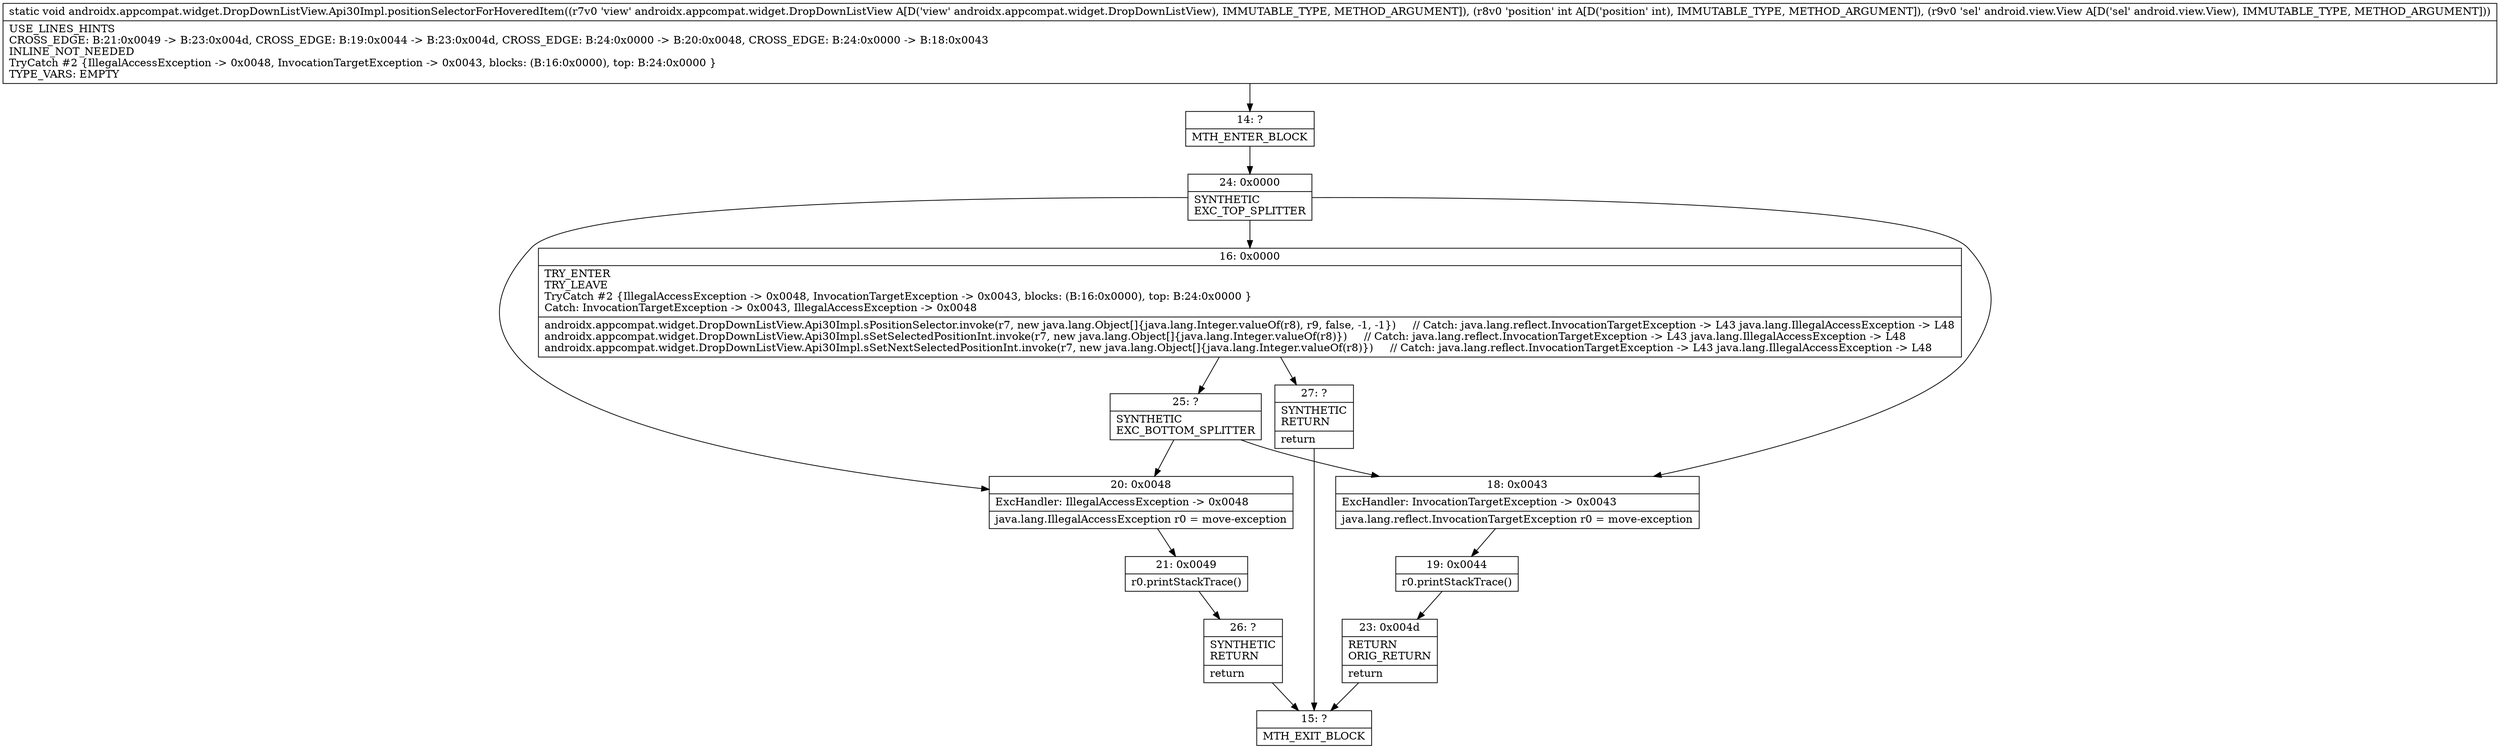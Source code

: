 digraph "CFG forandroidx.appcompat.widget.DropDownListView.Api30Impl.positionSelectorForHoveredItem(Landroidx\/appcompat\/widget\/DropDownListView;ILandroid\/view\/View;)V" {
Node_14 [shape=record,label="{14\:\ ?|MTH_ENTER_BLOCK\l}"];
Node_24 [shape=record,label="{24\:\ 0x0000|SYNTHETIC\lEXC_TOP_SPLITTER\l}"];
Node_16 [shape=record,label="{16\:\ 0x0000|TRY_ENTER\lTRY_LEAVE\lTryCatch #2 \{IllegalAccessException \-\> 0x0048, InvocationTargetException \-\> 0x0043, blocks: (B:16:0x0000), top: B:24:0x0000 \}\lCatch: InvocationTargetException \-\> 0x0043, IllegalAccessException \-\> 0x0048\l|androidx.appcompat.widget.DropDownListView.Api30Impl.sPositionSelector.invoke(r7, new java.lang.Object[]\{java.lang.Integer.valueOf(r8), r9, false, \-1, \-1\})     \/\/ Catch: java.lang.reflect.InvocationTargetException \-\> L43 java.lang.IllegalAccessException \-\> L48\landroidx.appcompat.widget.DropDownListView.Api30Impl.sSetSelectedPositionInt.invoke(r7, new java.lang.Object[]\{java.lang.Integer.valueOf(r8)\})     \/\/ Catch: java.lang.reflect.InvocationTargetException \-\> L43 java.lang.IllegalAccessException \-\> L48\landroidx.appcompat.widget.DropDownListView.Api30Impl.sSetNextSelectedPositionInt.invoke(r7, new java.lang.Object[]\{java.lang.Integer.valueOf(r8)\})     \/\/ Catch: java.lang.reflect.InvocationTargetException \-\> L43 java.lang.IllegalAccessException \-\> L48\l}"];
Node_25 [shape=record,label="{25\:\ ?|SYNTHETIC\lEXC_BOTTOM_SPLITTER\l}"];
Node_27 [shape=record,label="{27\:\ ?|SYNTHETIC\lRETURN\l|return\l}"];
Node_15 [shape=record,label="{15\:\ ?|MTH_EXIT_BLOCK\l}"];
Node_20 [shape=record,label="{20\:\ 0x0048|ExcHandler: IllegalAccessException \-\> 0x0048\l|java.lang.IllegalAccessException r0 = move\-exception\l}"];
Node_21 [shape=record,label="{21\:\ 0x0049|r0.printStackTrace()\l}"];
Node_26 [shape=record,label="{26\:\ ?|SYNTHETIC\lRETURN\l|return\l}"];
Node_18 [shape=record,label="{18\:\ 0x0043|ExcHandler: InvocationTargetException \-\> 0x0043\l|java.lang.reflect.InvocationTargetException r0 = move\-exception\l}"];
Node_19 [shape=record,label="{19\:\ 0x0044|r0.printStackTrace()\l}"];
Node_23 [shape=record,label="{23\:\ 0x004d|RETURN\lORIG_RETURN\l|return\l}"];
MethodNode[shape=record,label="{static void androidx.appcompat.widget.DropDownListView.Api30Impl.positionSelectorForHoveredItem((r7v0 'view' androidx.appcompat.widget.DropDownListView A[D('view' androidx.appcompat.widget.DropDownListView), IMMUTABLE_TYPE, METHOD_ARGUMENT]), (r8v0 'position' int A[D('position' int), IMMUTABLE_TYPE, METHOD_ARGUMENT]), (r9v0 'sel' android.view.View A[D('sel' android.view.View), IMMUTABLE_TYPE, METHOD_ARGUMENT]))  | USE_LINES_HINTS\lCROSS_EDGE: B:21:0x0049 \-\> B:23:0x004d, CROSS_EDGE: B:19:0x0044 \-\> B:23:0x004d, CROSS_EDGE: B:24:0x0000 \-\> B:20:0x0048, CROSS_EDGE: B:24:0x0000 \-\> B:18:0x0043\lINLINE_NOT_NEEDED\lTryCatch #2 \{IllegalAccessException \-\> 0x0048, InvocationTargetException \-\> 0x0043, blocks: (B:16:0x0000), top: B:24:0x0000 \}\lTYPE_VARS: EMPTY\l}"];
MethodNode -> Node_14;Node_14 -> Node_24;
Node_24 -> Node_16;
Node_24 -> Node_20;
Node_24 -> Node_18;
Node_16 -> Node_25;
Node_16 -> Node_27;
Node_25 -> Node_20;
Node_25 -> Node_18;
Node_27 -> Node_15;
Node_20 -> Node_21;
Node_21 -> Node_26;
Node_26 -> Node_15;
Node_18 -> Node_19;
Node_19 -> Node_23;
Node_23 -> Node_15;
}

